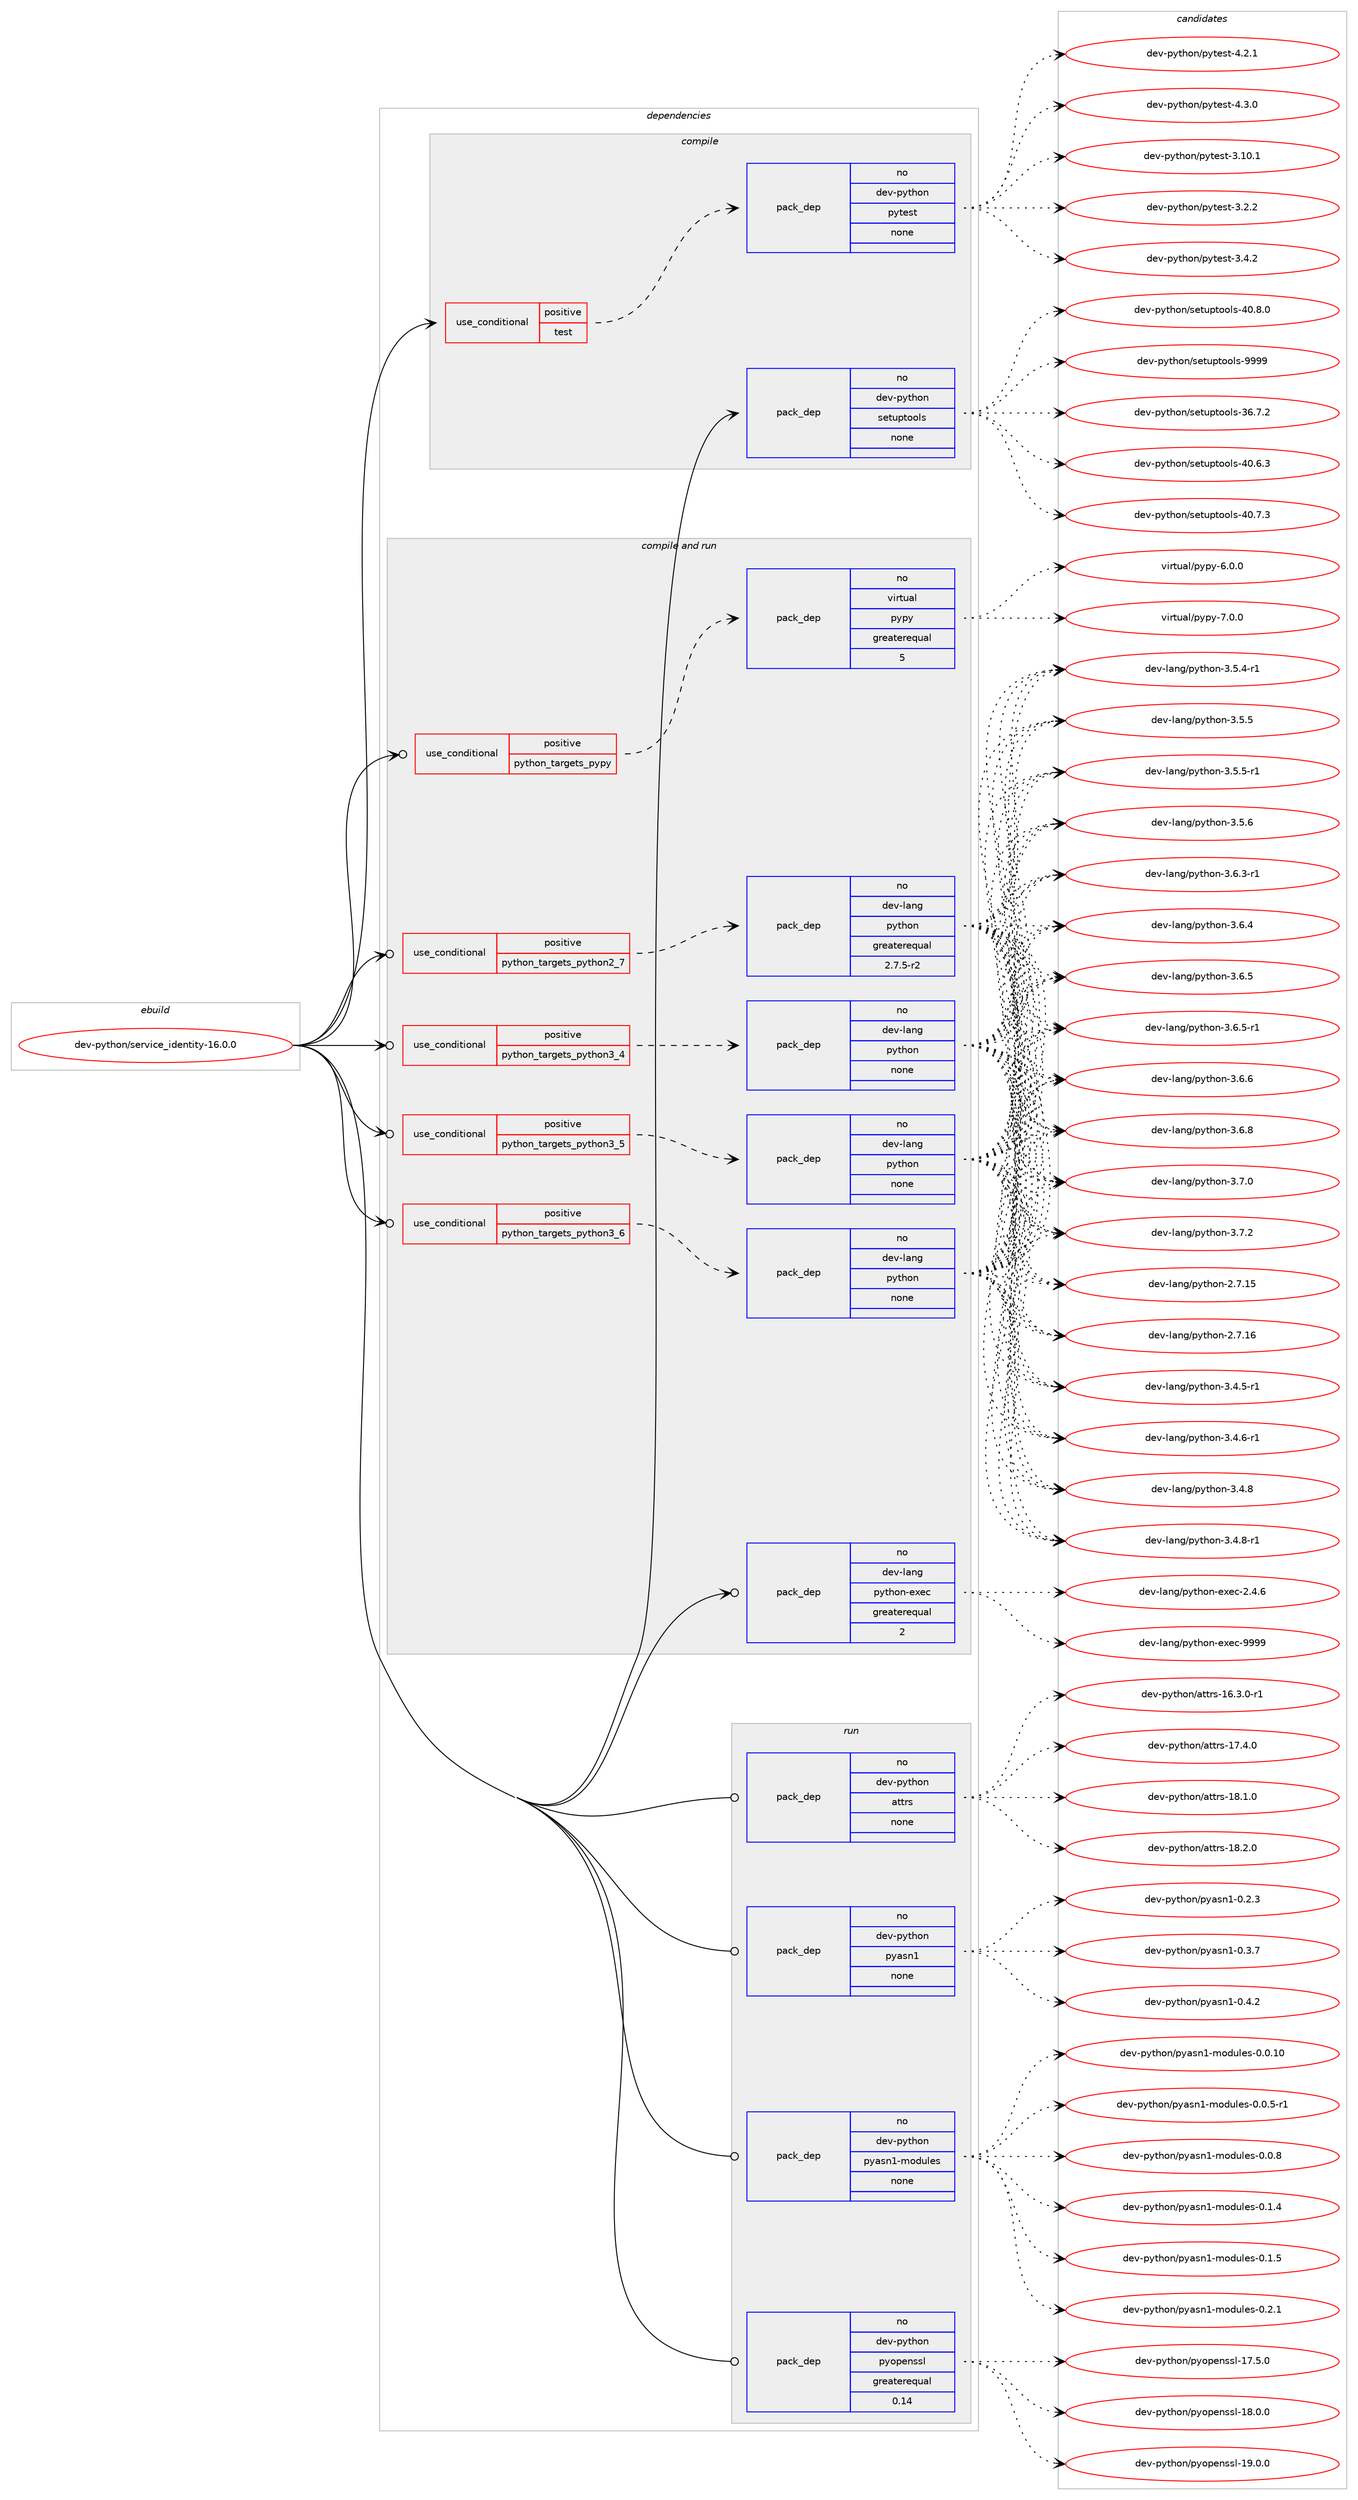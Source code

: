 digraph prolog {

# *************
# Graph options
# *************

newrank=true;
concentrate=true;
compound=true;
graph [rankdir=LR,fontname=Helvetica,fontsize=10,ranksep=1.5];#, ranksep=2.5, nodesep=0.2];
edge  [arrowhead=vee];
node  [fontname=Helvetica,fontsize=10];

# **********
# The ebuild
# **********

subgraph cluster_leftcol {
color=gray;
rank=same;
label=<<i>ebuild</i>>;
id [label="dev-python/service_identity-16.0.0", color=red, width=4, href="../dev-python/service_identity-16.0.0.svg"];
}

# ****************
# The dependencies
# ****************

subgraph cluster_midcol {
color=gray;
label=<<i>dependencies</i>>;
subgraph cluster_compile {
fillcolor="#eeeeee";
style=filled;
label=<<i>compile</i>>;
subgraph cond384396 {
dependency1440641 [label=<<TABLE BORDER="0" CELLBORDER="1" CELLSPACING="0" CELLPADDING="4"><TR><TD ROWSPAN="3" CELLPADDING="10">use_conditional</TD></TR><TR><TD>positive</TD></TR><TR><TD>test</TD></TR></TABLE>>, shape=none, color=red];
subgraph pack1032883 {
dependency1440642 [label=<<TABLE BORDER="0" CELLBORDER="1" CELLSPACING="0" CELLPADDING="4" WIDTH="220"><TR><TD ROWSPAN="6" CELLPADDING="30">pack_dep</TD></TR><TR><TD WIDTH="110">no</TD></TR><TR><TD>dev-python</TD></TR><TR><TD>pytest</TD></TR><TR><TD>none</TD></TR><TR><TD></TD></TR></TABLE>>, shape=none, color=blue];
}
dependency1440641:e -> dependency1440642:w [weight=20,style="dashed",arrowhead="vee"];
}
id:e -> dependency1440641:w [weight=20,style="solid",arrowhead="vee"];
subgraph pack1032884 {
dependency1440643 [label=<<TABLE BORDER="0" CELLBORDER="1" CELLSPACING="0" CELLPADDING="4" WIDTH="220"><TR><TD ROWSPAN="6" CELLPADDING="30">pack_dep</TD></TR><TR><TD WIDTH="110">no</TD></TR><TR><TD>dev-python</TD></TR><TR><TD>setuptools</TD></TR><TR><TD>none</TD></TR><TR><TD></TD></TR></TABLE>>, shape=none, color=blue];
}
id:e -> dependency1440643:w [weight=20,style="solid",arrowhead="vee"];
}
subgraph cluster_compileandrun {
fillcolor="#eeeeee";
style=filled;
label=<<i>compile and run</i>>;
subgraph cond384397 {
dependency1440644 [label=<<TABLE BORDER="0" CELLBORDER="1" CELLSPACING="0" CELLPADDING="4"><TR><TD ROWSPAN="3" CELLPADDING="10">use_conditional</TD></TR><TR><TD>positive</TD></TR><TR><TD>python_targets_pypy</TD></TR></TABLE>>, shape=none, color=red];
subgraph pack1032885 {
dependency1440645 [label=<<TABLE BORDER="0" CELLBORDER="1" CELLSPACING="0" CELLPADDING="4" WIDTH="220"><TR><TD ROWSPAN="6" CELLPADDING="30">pack_dep</TD></TR><TR><TD WIDTH="110">no</TD></TR><TR><TD>virtual</TD></TR><TR><TD>pypy</TD></TR><TR><TD>greaterequal</TD></TR><TR><TD>5</TD></TR></TABLE>>, shape=none, color=blue];
}
dependency1440644:e -> dependency1440645:w [weight=20,style="dashed",arrowhead="vee"];
}
id:e -> dependency1440644:w [weight=20,style="solid",arrowhead="odotvee"];
subgraph cond384398 {
dependency1440646 [label=<<TABLE BORDER="0" CELLBORDER="1" CELLSPACING="0" CELLPADDING="4"><TR><TD ROWSPAN="3" CELLPADDING="10">use_conditional</TD></TR><TR><TD>positive</TD></TR><TR><TD>python_targets_python2_7</TD></TR></TABLE>>, shape=none, color=red];
subgraph pack1032886 {
dependency1440647 [label=<<TABLE BORDER="0" CELLBORDER="1" CELLSPACING="0" CELLPADDING="4" WIDTH="220"><TR><TD ROWSPAN="6" CELLPADDING="30">pack_dep</TD></TR><TR><TD WIDTH="110">no</TD></TR><TR><TD>dev-lang</TD></TR><TR><TD>python</TD></TR><TR><TD>greaterequal</TD></TR><TR><TD>2.7.5-r2</TD></TR></TABLE>>, shape=none, color=blue];
}
dependency1440646:e -> dependency1440647:w [weight=20,style="dashed",arrowhead="vee"];
}
id:e -> dependency1440646:w [weight=20,style="solid",arrowhead="odotvee"];
subgraph cond384399 {
dependency1440648 [label=<<TABLE BORDER="0" CELLBORDER="1" CELLSPACING="0" CELLPADDING="4"><TR><TD ROWSPAN="3" CELLPADDING="10">use_conditional</TD></TR><TR><TD>positive</TD></TR><TR><TD>python_targets_python3_4</TD></TR></TABLE>>, shape=none, color=red];
subgraph pack1032887 {
dependency1440649 [label=<<TABLE BORDER="0" CELLBORDER="1" CELLSPACING="0" CELLPADDING="4" WIDTH="220"><TR><TD ROWSPAN="6" CELLPADDING="30">pack_dep</TD></TR><TR><TD WIDTH="110">no</TD></TR><TR><TD>dev-lang</TD></TR><TR><TD>python</TD></TR><TR><TD>none</TD></TR><TR><TD></TD></TR></TABLE>>, shape=none, color=blue];
}
dependency1440648:e -> dependency1440649:w [weight=20,style="dashed",arrowhead="vee"];
}
id:e -> dependency1440648:w [weight=20,style="solid",arrowhead="odotvee"];
subgraph cond384400 {
dependency1440650 [label=<<TABLE BORDER="0" CELLBORDER="1" CELLSPACING="0" CELLPADDING="4"><TR><TD ROWSPAN="3" CELLPADDING="10">use_conditional</TD></TR><TR><TD>positive</TD></TR><TR><TD>python_targets_python3_5</TD></TR></TABLE>>, shape=none, color=red];
subgraph pack1032888 {
dependency1440651 [label=<<TABLE BORDER="0" CELLBORDER="1" CELLSPACING="0" CELLPADDING="4" WIDTH="220"><TR><TD ROWSPAN="6" CELLPADDING="30">pack_dep</TD></TR><TR><TD WIDTH="110">no</TD></TR><TR><TD>dev-lang</TD></TR><TR><TD>python</TD></TR><TR><TD>none</TD></TR><TR><TD></TD></TR></TABLE>>, shape=none, color=blue];
}
dependency1440650:e -> dependency1440651:w [weight=20,style="dashed",arrowhead="vee"];
}
id:e -> dependency1440650:w [weight=20,style="solid",arrowhead="odotvee"];
subgraph cond384401 {
dependency1440652 [label=<<TABLE BORDER="0" CELLBORDER="1" CELLSPACING="0" CELLPADDING="4"><TR><TD ROWSPAN="3" CELLPADDING="10">use_conditional</TD></TR><TR><TD>positive</TD></TR><TR><TD>python_targets_python3_6</TD></TR></TABLE>>, shape=none, color=red];
subgraph pack1032889 {
dependency1440653 [label=<<TABLE BORDER="0" CELLBORDER="1" CELLSPACING="0" CELLPADDING="4" WIDTH="220"><TR><TD ROWSPAN="6" CELLPADDING="30">pack_dep</TD></TR><TR><TD WIDTH="110">no</TD></TR><TR><TD>dev-lang</TD></TR><TR><TD>python</TD></TR><TR><TD>none</TD></TR><TR><TD></TD></TR></TABLE>>, shape=none, color=blue];
}
dependency1440652:e -> dependency1440653:w [weight=20,style="dashed",arrowhead="vee"];
}
id:e -> dependency1440652:w [weight=20,style="solid",arrowhead="odotvee"];
subgraph pack1032890 {
dependency1440654 [label=<<TABLE BORDER="0" CELLBORDER="1" CELLSPACING="0" CELLPADDING="4" WIDTH="220"><TR><TD ROWSPAN="6" CELLPADDING="30">pack_dep</TD></TR><TR><TD WIDTH="110">no</TD></TR><TR><TD>dev-lang</TD></TR><TR><TD>python-exec</TD></TR><TR><TD>greaterequal</TD></TR><TR><TD>2</TD></TR></TABLE>>, shape=none, color=blue];
}
id:e -> dependency1440654:w [weight=20,style="solid",arrowhead="odotvee"];
}
subgraph cluster_run {
fillcolor="#eeeeee";
style=filled;
label=<<i>run</i>>;
subgraph pack1032891 {
dependency1440655 [label=<<TABLE BORDER="0" CELLBORDER="1" CELLSPACING="0" CELLPADDING="4" WIDTH="220"><TR><TD ROWSPAN="6" CELLPADDING="30">pack_dep</TD></TR><TR><TD WIDTH="110">no</TD></TR><TR><TD>dev-python</TD></TR><TR><TD>attrs</TD></TR><TR><TD>none</TD></TR><TR><TD></TD></TR></TABLE>>, shape=none, color=blue];
}
id:e -> dependency1440655:w [weight=20,style="solid",arrowhead="odot"];
subgraph pack1032892 {
dependency1440656 [label=<<TABLE BORDER="0" CELLBORDER="1" CELLSPACING="0" CELLPADDING="4" WIDTH="220"><TR><TD ROWSPAN="6" CELLPADDING="30">pack_dep</TD></TR><TR><TD WIDTH="110">no</TD></TR><TR><TD>dev-python</TD></TR><TR><TD>pyasn1</TD></TR><TR><TD>none</TD></TR><TR><TD></TD></TR></TABLE>>, shape=none, color=blue];
}
id:e -> dependency1440656:w [weight=20,style="solid",arrowhead="odot"];
subgraph pack1032893 {
dependency1440657 [label=<<TABLE BORDER="0" CELLBORDER="1" CELLSPACING="0" CELLPADDING="4" WIDTH="220"><TR><TD ROWSPAN="6" CELLPADDING="30">pack_dep</TD></TR><TR><TD WIDTH="110">no</TD></TR><TR><TD>dev-python</TD></TR><TR><TD>pyasn1-modules</TD></TR><TR><TD>none</TD></TR><TR><TD></TD></TR></TABLE>>, shape=none, color=blue];
}
id:e -> dependency1440657:w [weight=20,style="solid",arrowhead="odot"];
subgraph pack1032894 {
dependency1440658 [label=<<TABLE BORDER="0" CELLBORDER="1" CELLSPACING="0" CELLPADDING="4" WIDTH="220"><TR><TD ROWSPAN="6" CELLPADDING="30">pack_dep</TD></TR><TR><TD WIDTH="110">no</TD></TR><TR><TD>dev-python</TD></TR><TR><TD>pyopenssl</TD></TR><TR><TD>greaterequal</TD></TR><TR><TD>0.14</TD></TR></TABLE>>, shape=none, color=blue];
}
id:e -> dependency1440658:w [weight=20,style="solid",arrowhead="odot"];
}
}

# **************
# The candidates
# **************

subgraph cluster_choices {
rank=same;
color=gray;
label=<<i>candidates</i>>;

subgraph choice1032883 {
color=black;
nodesep=1;
choice100101118451121211161041111104711212111610111511645514649484649 [label="dev-python/pytest-3.10.1", color=red, width=4,href="../dev-python/pytest-3.10.1.svg"];
choice1001011184511212111610411111047112121116101115116455146504650 [label="dev-python/pytest-3.2.2", color=red, width=4,href="../dev-python/pytest-3.2.2.svg"];
choice1001011184511212111610411111047112121116101115116455146524650 [label="dev-python/pytest-3.4.2", color=red, width=4,href="../dev-python/pytest-3.4.2.svg"];
choice1001011184511212111610411111047112121116101115116455246504649 [label="dev-python/pytest-4.2.1", color=red, width=4,href="../dev-python/pytest-4.2.1.svg"];
choice1001011184511212111610411111047112121116101115116455246514648 [label="dev-python/pytest-4.3.0", color=red, width=4,href="../dev-python/pytest-4.3.0.svg"];
dependency1440642:e -> choice100101118451121211161041111104711212111610111511645514649484649:w [style=dotted,weight="100"];
dependency1440642:e -> choice1001011184511212111610411111047112121116101115116455146504650:w [style=dotted,weight="100"];
dependency1440642:e -> choice1001011184511212111610411111047112121116101115116455146524650:w [style=dotted,weight="100"];
dependency1440642:e -> choice1001011184511212111610411111047112121116101115116455246504649:w [style=dotted,weight="100"];
dependency1440642:e -> choice1001011184511212111610411111047112121116101115116455246514648:w [style=dotted,weight="100"];
}
subgraph choice1032884 {
color=black;
nodesep=1;
choice100101118451121211161041111104711510111611711211611111110811545515446554650 [label="dev-python/setuptools-36.7.2", color=red, width=4,href="../dev-python/setuptools-36.7.2.svg"];
choice100101118451121211161041111104711510111611711211611111110811545524846544651 [label="dev-python/setuptools-40.6.3", color=red, width=4,href="../dev-python/setuptools-40.6.3.svg"];
choice100101118451121211161041111104711510111611711211611111110811545524846554651 [label="dev-python/setuptools-40.7.3", color=red, width=4,href="../dev-python/setuptools-40.7.3.svg"];
choice100101118451121211161041111104711510111611711211611111110811545524846564648 [label="dev-python/setuptools-40.8.0", color=red, width=4,href="../dev-python/setuptools-40.8.0.svg"];
choice10010111845112121116104111110471151011161171121161111111081154557575757 [label="dev-python/setuptools-9999", color=red, width=4,href="../dev-python/setuptools-9999.svg"];
dependency1440643:e -> choice100101118451121211161041111104711510111611711211611111110811545515446554650:w [style=dotted,weight="100"];
dependency1440643:e -> choice100101118451121211161041111104711510111611711211611111110811545524846544651:w [style=dotted,weight="100"];
dependency1440643:e -> choice100101118451121211161041111104711510111611711211611111110811545524846554651:w [style=dotted,weight="100"];
dependency1440643:e -> choice100101118451121211161041111104711510111611711211611111110811545524846564648:w [style=dotted,weight="100"];
dependency1440643:e -> choice10010111845112121116104111110471151011161171121161111111081154557575757:w [style=dotted,weight="100"];
}
subgraph choice1032885 {
color=black;
nodesep=1;
choice1181051141161179710847112121112121455446484648 [label="virtual/pypy-6.0.0", color=red, width=4,href="../virtual/pypy-6.0.0.svg"];
choice1181051141161179710847112121112121455546484648 [label="virtual/pypy-7.0.0", color=red, width=4,href="../virtual/pypy-7.0.0.svg"];
dependency1440645:e -> choice1181051141161179710847112121112121455446484648:w [style=dotted,weight="100"];
dependency1440645:e -> choice1181051141161179710847112121112121455546484648:w [style=dotted,weight="100"];
}
subgraph choice1032886 {
color=black;
nodesep=1;
choice10010111845108971101034711212111610411111045504655464953 [label="dev-lang/python-2.7.15", color=red, width=4,href="../dev-lang/python-2.7.15.svg"];
choice10010111845108971101034711212111610411111045504655464954 [label="dev-lang/python-2.7.16", color=red, width=4,href="../dev-lang/python-2.7.16.svg"];
choice1001011184510897110103471121211161041111104551465246534511449 [label="dev-lang/python-3.4.5-r1", color=red, width=4,href="../dev-lang/python-3.4.5-r1.svg"];
choice1001011184510897110103471121211161041111104551465246544511449 [label="dev-lang/python-3.4.6-r1", color=red, width=4,href="../dev-lang/python-3.4.6-r1.svg"];
choice100101118451089711010347112121116104111110455146524656 [label="dev-lang/python-3.4.8", color=red, width=4,href="../dev-lang/python-3.4.8.svg"];
choice1001011184510897110103471121211161041111104551465246564511449 [label="dev-lang/python-3.4.8-r1", color=red, width=4,href="../dev-lang/python-3.4.8-r1.svg"];
choice1001011184510897110103471121211161041111104551465346524511449 [label="dev-lang/python-3.5.4-r1", color=red, width=4,href="../dev-lang/python-3.5.4-r1.svg"];
choice100101118451089711010347112121116104111110455146534653 [label="dev-lang/python-3.5.5", color=red, width=4,href="../dev-lang/python-3.5.5.svg"];
choice1001011184510897110103471121211161041111104551465346534511449 [label="dev-lang/python-3.5.5-r1", color=red, width=4,href="../dev-lang/python-3.5.5-r1.svg"];
choice100101118451089711010347112121116104111110455146534654 [label="dev-lang/python-3.5.6", color=red, width=4,href="../dev-lang/python-3.5.6.svg"];
choice1001011184510897110103471121211161041111104551465446514511449 [label="dev-lang/python-3.6.3-r1", color=red, width=4,href="../dev-lang/python-3.6.3-r1.svg"];
choice100101118451089711010347112121116104111110455146544652 [label="dev-lang/python-3.6.4", color=red, width=4,href="../dev-lang/python-3.6.4.svg"];
choice100101118451089711010347112121116104111110455146544653 [label="dev-lang/python-3.6.5", color=red, width=4,href="../dev-lang/python-3.6.5.svg"];
choice1001011184510897110103471121211161041111104551465446534511449 [label="dev-lang/python-3.6.5-r1", color=red, width=4,href="../dev-lang/python-3.6.5-r1.svg"];
choice100101118451089711010347112121116104111110455146544654 [label="dev-lang/python-3.6.6", color=red, width=4,href="../dev-lang/python-3.6.6.svg"];
choice100101118451089711010347112121116104111110455146544656 [label="dev-lang/python-3.6.8", color=red, width=4,href="../dev-lang/python-3.6.8.svg"];
choice100101118451089711010347112121116104111110455146554648 [label="dev-lang/python-3.7.0", color=red, width=4,href="../dev-lang/python-3.7.0.svg"];
choice100101118451089711010347112121116104111110455146554650 [label="dev-lang/python-3.7.2", color=red, width=4,href="../dev-lang/python-3.7.2.svg"];
dependency1440647:e -> choice10010111845108971101034711212111610411111045504655464953:w [style=dotted,weight="100"];
dependency1440647:e -> choice10010111845108971101034711212111610411111045504655464954:w [style=dotted,weight="100"];
dependency1440647:e -> choice1001011184510897110103471121211161041111104551465246534511449:w [style=dotted,weight="100"];
dependency1440647:e -> choice1001011184510897110103471121211161041111104551465246544511449:w [style=dotted,weight="100"];
dependency1440647:e -> choice100101118451089711010347112121116104111110455146524656:w [style=dotted,weight="100"];
dependency1440647:e -> choice1001011184510897110103471121211161041111104551465246564511449:w [style=dotted,weight="100"];
dependency1440647:e -> choice1001011184510897110103471121211161041111104551465346524511449:w [style=dotted,weight="100"];
dependency1440647:e -> choice100101118451089711010347112121116104111110455146534653:w [style=dotted,weight="100"];
dependency1440647:e -> choice1001011184510897110103471121211161041111104551465346534511449:w [style=dotted,weight="100"];
dependency1440647:e -> choice100101118451089711010347112121116104111110455146534654:w [style=dotted,weight="100"];
dependency1440647:e -> choice1001011184510897110103471121211161041111104551465446514511449:w [style=dotted,weight="100"];
dependency1440647:e -> choice100101118451089711010347112121116104111110455146544652:w [style=dotted,weight="100"];
dependency1440647:e -> choice100101118451089711010347112121116104111110455146544653:w [style=dotted,weight="100"];
dependency1440647:e -> choice1001011184510897110103471121211161041111104551465446534511449:w [style=dotted,weight="100"];
dependency1440647:e -> choice100101118451089711010347112121116104111110455146544654:w [style=dotted,weight="100"];
dependency1440647:e -> choice100101118451089711010347112121116104111110455146544656:w [style=dotted,weight="100"];
dependency1440647:e -> choice100101118451089711010347112121116104111110455146554648:w [style=dotted,weight="100"];
dependency1440647:e -> choice100101118451089711010347112121116104111110455146554650:w [style=dotted,weight="100"];
}
subgraph choice1032887 {
color=black;
nodesep=1;
choice10010111845108971101034711212111610411111045504655464953 [label="dev-lang/python-2.7.15", color=red, width=4,href="../dev-lang/python-2.7.15.svg"];
choice10010111845108971101034711212111610411111045504655464954 [label="dev-lang/python-2.7.16", color=red, width=4,href="../dev-lang/python-2.7.16.svg"];
choice1001011184510897110103471121211161041111104551465246534511449 [label="dev-lang/python-3.4.5-r1", color=red, width=4,href="../dev-lang/python-3.4.5-r1.svg"];
choice1001011184510897110103471121211161041111104551465246544511449 [label="dev-lang/python-3.4.6-r1", color=red, width=4,href="../dev-lang/python-3.4.6-r1.svg"];
choice100101118451089711010347112121116104111110455146524656 [label="dev-lang/python-3.4.8", color=red, width=4,href="../dev-lang/python-3.4.8.svg"];
choice1001011184510897110103471121211161041111104551465246564511449 [label="dev-lang/python-3.4.8-r1", color=red, width=4,href="../dev-lang/python-3.4.8-r1.svg"];
choice1001011184510897110103471121211161041111104551465346524511449 [label="dev-lang/python-3.5.4-r1", color=red, width=4,href="../dev-lang/python-3.5.4-r1.svg"];
choice100101118451089711010347112121116104111110455146534653 [label="dev-lang/python-3.5.5", color=red, width=4,href="../dev-lang/python-3.5.5.svg"];
choice1001011184510897110103471121211161041111104551465346534511449 [label="dev-lang/python-3.5.5-r1", color=red, width=4,href="../dev-lang/python-3.5.5-r1.svg"];
choice100101118451089711010347112121116104111110455146534654 [label="dev-lang/python-3.5.6", color=red, width=4,href="../dev-lang/python-3.5.6.svg"];
choice1001011184510897110103471121211161041111104551465446514511449 [label="dev-lang/python-3.6.3-r1", color=red, width=4,href="../dev-lang/python-3.6.3-r1.svg"];
choice100101118451089711010347112121116104111110455146544652 [label="dev-lang/python-3.6.4", color=red, width=4,href="../dev-lang/python-3.6.4.svg"];
choice100101118451089711010347112121116104111110455146544653 [label="dev-lang/python-3.6.5", color=red, width=4,href="../dev-lang/python-3.6.5.svg"];
choice1001011184510897110103471121211161041111104551465446534511449 [label="dev-lang/python-3.6.5-r1", color=red, width=4,href="../dev-lang/python-3.6.5-r1.svg"];
choice100101118451089711010347112121116104111110455146544654 [label="dev-lang/python-3.6.6", color=red, width=4,href="../dev-lang/python-3.6.6.svg"];
choice100101118451089711010347112121116104111110455146544656 [label="dev-lang/python-3.6.8", color=red, width=4,href="../dev-lang/python-3.6.8.svg"];
choice100101118451089711010347112121116104111110455146554648 [label="dev-lang/python-3.7.0", color=red, width=4,href="../dev-lang/python-3.7.0.svg"];
choice100101118451089711010347112121116104111110455146554650 [label="dev-lang/python-3.7.2", color=red, width=4,href="../dev-lang/python-3.7.2.svg"];
dependency1440649:e -> choice10010111845108971101034711212111610411111045504655464953:w [style=dotted,weight="100"];
dependency1440649:e -> choice10010111845108971101034711212111610411111045504655464954:w [style=dotted,weight="100"];
dependency1440649:e -> choice1001011184510897110103471121211161041111104551465246534511449:w [style=dotted,weight="100"];
dependency1440649:e -> choice1001011184510897110103471121211161041111104551465246544511449:w [style=dotted,weight="100"];
dependency1440649:e -> choice100101118451089711010347112121116104111110455146524656:w [style=dotted,weight="100"];
dependency1440649:e -> choice1001011184510897110103471121211161041111104551465246564511449:w [style=dotted,weight="100"];
dependency1440649:e -> choice1001011184510897110103471121211161041111104551465346524511449:w [style=dotted,weight="100"];
dependency1440649:e -> choice100101118451089711010347112121116104111110455146534653:w [style=dotted,weight="100"];
dependency1440649:e -> choice1001011184510897110103471121211161041111104551465346534511449:w [style=dotted,weight="100"];
dependency1440649:e -> choice100101118451089711010347112121116104111110455146534654:w [style=dotted,weight="100"];
dependency1440649:e -> choice1001011184510897110103471121211161041111104551465446514511449:w [style=dotted,weight="100"];
dependency1440649:e -> choice100101118451089711010347112121116104111110455146544652:w [style=dotted,weight="100"];
dependency1440649:e -> choice100101118451089711010347112121116104111110455146544653:w [style=dotted,weight="100"];
dependency1440649:e -> choice1001011184510897110103471121211161041111104551465446534511449:w [style=dotted,weight="100"];
dependency1440649:e -> choice100101118451089711010347112121116104111110455146544654:w [style=dotted,weight="100"];
dependency1440649:e -> choice100101118451089711010347112121116104111110455146544656:w [style=dotted,weight="100"];
dependency1440649:e -> choice100101118451089711010347112121116104111110455146554648:w [style=dotted,weight="100"];
dependency1440649:e -> choice100101118451089711010347112121116104111110455146554650:w [style=dotted,weight="100"];
}
subgraph choice1032888 {
color=black;
nodesep=1;
choice10010111845108971101034711212111610411111045504655464953 [label="dev-lang/python-2.7.15", color=red, width=4,href="../dev-lang/python-2.7.15.svg"];
choice10010111845108971101034711212111610411111045504655464954 [label="dev-lang/python-2.7.16", color=red, width=4,href="../dev-lang/python-2.7.16.svg"];
choice1001011184510897110103471121211161041111104551465246534511449 [label="dev-lang/python-3.4.5-r1", color=red, width=4,href="../dev-lang/python-3.4.5-r1.svg"];
choice1001011184510897110103471121211161041111104551465246544511449 [label="dev-lang/python-3.4.6-r1", color=red, width=4,href="../dev-lang/python-3.4.6-r1.svg"];
choice100101118451089711010347112121116104111110455146524656 [label="dev-lang/python-3.4.8", color=red, width=4,href="../dev-lang/python-3.4.8.svg"];
choice1001011184510897110103471121211161041111104551465246564511449 [label="dev-lang/python-3.4.8-r1", color=red, width=4,href="../dev-lang/python-3.4.8-r1.svg"];
choice1001011184510897110103471121211161041111104551465346524511449 [label="dev-lang/python-3.5.4-r1", color=red, width=4,href="../dev-lang/python-3.5.4-r1.svg"];
choice100101118451089711010347112121116104111110455146534653 [label="dev-lang/python-3.5.5", color=red, width=4,href="../dev-lang/python-3.5.5.svg"];
choice1001011184510897110103471121211161041111104551465346534511449 [label="dev-lang/python-3.5.5-r1", color=red, width=4,href="../dev-lang/python-3.5.5-r1.svg"];
choice100101118451089711010347112121116104111110455146534654 [label="dev-lang/python-3.5.6", color=red, width=4,href="../dev-lang/python-3.5.6.svg"];
choice1001011184510897110103471121211161041111104551465446514511449 [label="dev-lang/python-3.6.3-r1", color=red, width=4,href="../dev-lang/python-3.6.3-r1.svg"];
choice100101118451089711010347112121116104111110455146544652 [label="dev-lang/python-3.6.4", color=red, width=4,href="../dev-lang/python-3.6.4.svg"];
choice100101118451089711010347112121116104111110455146544653 [label="dev-lang/python-3.6.5", color=red, width=4,href="../dev-lang/python-3.6.5.svg"];
choice1001011184510897110103471121211161041111104551465446534511449 [label="dev-lang/python-3.6.5-r1", color=red, width=4,href="../dev-lang/python-3.6.5-r1.svg"];
choice100101118451089711010347112121116104111110455146544654 [label="dev-lang/python-3.6.6", color=red, width=4,href="../dev-lang/python-3.6.6.svg"];
choice100101118451089711010347112121116104111110455146544656 [label="dev-lang/python-3.6.8", color=red, width=4,href="../dev-lang/python-3.6.8.svg"];
choice100101118451089711010347112121116104111110455146554648 [label="dev-lang/python-3.7.0", color=red, width=4,href="../dev-lang/python-3.7.0.svg"];
choice100101118451089711010347112121116104111110455146554650 [label="dev-lang/python-3.7.2", color=red, width=4,href="../dev-lang/python-3.7.2.svg"];
dependency1440651:e -> choice10010111845108971101034711212111610411111045504655464953:w [style=dotted,weight="100"];
dependency1440651:e -> choice10010111845108971101034711212111610411111045504655464954:w [style=dotted,weight="100"];
dependency1440651:e -> choice1001011184510897110103471121211161041111104551465246534511449:w [style=dotted,weight="100"];
dependency1440651:e -> choice1001011184510897110103471121211161041111104551465246544511449:w [style=dotted,weight="100"];
dependency1440651:e -> choice100101118451089711010347112121116104111110455146524656:w [style=dotted,weight="100"];
dependency1440651:e -> choice1001011184510897110103471121211161041111104551465246564511449:w [style=dotted,weight="100"];
dependency1440651:e -> choice1001011184510897110103471121211161041111104551465346524511449:w [style=dotted,weight="100"];
dependency1440651:e -> choice100101118451089711010347112121116104111110455146534653:w [style=dotted,weight="100"];
dependency1440651:e -> choice1001011184510897110103471121211161041111104551465346534511449:w [style=dotted,weight="100"];
dependency1440651:e -> choice100101118451089711010347112121116104111110455146534654:w [style=dotted,weight="100"];
dependency1440651:e -> choice1001011184510897110103471121211161041111104551465446514511449:w [style=dotted,weight="100"];
dependency1440651:e -> choice100101118451089711010347112121116104111110455146544652:w [style=dotted,weight="100"];
dependency1440651:e -> choice100101118451089711010347112121116104111110455146544653:w [style=dotted,weight="100"];
dependency1440651:e -> choice1001011184510897110103471121211161041111104551465446534511449:w [style=dotted,weight="100"];
dependency1440651:e -> choice100101118451089711010347112121116104111110455146544654:w [style=dotted,weight="100"];
dependency1440651:e -> choice100101118451089711010347112121116104111110455146544656:w [style=dotted,weight="100"];
dependency1440651:e -> choice100101118451089711010347112121116104111110455146554648:w [style=dotted,weight="100"];
dependency1440651:e -> choice100101118451089711010347112121116104111110455146554650:w [style=dotted,weight="100"];
}
subgraph choice1032889 {
color=black;
nodesep=1;
choice10010111845108971101034711212111610411111045504655464953 [label="dev-lang/python-2.7.15", color=red, width=4,href="../dev-lang/python-2.7.15.svg"];
choice10010111845108971101034711212111610411111045504655464954 [label="dev-lang/python-2.7.16", color=red, width=4,href="../dev-lang/python-2.7.16.svg"];
choice1001011184510897110103471121211161041111104551465246534511449 [label="dev-lang/python-3.4.5-r1", color=red, width=4,href="../dev-lang/python-3.4.5-r1.svg"];
choice1001011184510897110103471121211161041111104551465246544511449 [label="dev-lang/python-3.4.6-r1", color=red, width=4,href="../dev-lang/python-3.4.6-r1.svg"];
choice100101118451089711010347112121116104111110455146524656 [label="dev-lang/python-3.4.8", color=red, width=4,href="../dev-lang/python-3.4.8.svg"];
choice1001011184510897110103471121211161041111104551465246564511449 [label="dev-lang/python-3.4.8-r1", color=red, width=4,href="../dev-lang/python-3.4.8-r1.svg"];
choice1001011184510897110103471121211161041111104551465346524511449 [label="dev-lang/python-3.5.4-r1", color=red, width=4,href="../dev-lang/python-3.5.4-r1.svg"];
choice100101118451089711010347112121116104111110455146534653 [label="dev-lang/python-3.5.5", color=red, width=4,href="../dev-lang/python-3.5.5.svg"];
choice1001011184510897110103471121211161041111104551465346534511449 [label="dev-lang/python-3.5.5-r1", color=red, width=4,href="../dev-lang/python-3.5.5-r1.svg"];
choice100101118451089711010347112121116104111110455146534654 [label="dev-lang/python-3.5.6", color=red, width=4,href="../dev-lang/python-3.5.6.svg"];
choice1001011184510897110103471121211161041111104551465446514511449 [label="dev-lang/python-3.6.3-r1", color=red, width=4,href="../dev-lang/python-3.6.3-r1.svg"];
choice100101118451089711010347112121116104111110455146544652 [label="dev-lang/python-3.6.4", color=red, width=4,href="../dev-lang/python-3.6.4.svg"];
choice100101118451089711010347112121116104111110455146544653 [label="dev-lang/python-3.6.5", color=red, width=4,href="../dev-lang/python-3.6.5.svg"];
choice1001011184510897110103471121211161041111104551465446534511449 [label="dev-lang/python-3.6.5-r1", color=red, width=4,href="../dev-lang/python-3.6.5-r1.svg"];
choice100101118451089711010347112121116104111110455146544654 [label="dev-lang/python-3.6.6", color=red, width=4,href="../dev-lang/python-3.6.6.svg"];
choice100101118451089711010347112121116104111110455146544656 [label="dev-lang/python-3.6.8", color=red, width=4,href="../dev-lang/python-3.6.8.svg"];
choice100101118451089711010347112121116104111110455146554648 [label="dev-lang/python-3.7.0", color=red, width=4,href="../dev-lang/python-3.7.0.svg"];
choice100101118451089711010347112121116104111110455146554650 [label="dev-lang/python-3.7.2", color=red, width=4,href="../dev-lang/python-3.7.2.svg"];
dependency1440653:e -> choice10010111845108971101034711212111610411111045504655464953:w [style=dotted,weight="100"];
dependency1440653:e -> choice10010111845108971101034711212111610411111045504655464954:w [style=dotted,weight="100"];
dependency1440653:e -> choice1001011184510897110103471121211161041111104551465246534511449:w [style=dotted,weight="100"];
dependency1440653:e -> choice1001011184510897110103471121211161041111104551465246544511449:w [style=dotted,weight="100"];
dependency1440653:e -> choice100101118451089711010347112121116104111110455146524656:w [style=dotted,weight="100"];
dependency1440653:e -> choice1001011184510897110103471121211161041111104551465246564511449:w [style=dotted,weight="100"];
dependency1440653:e -> choice1001011184510897110103471121211161041111104551465346524511449:w [style=dotted,weight="100"];
dependency1440653:e -> choice100101118451089711010347112121116104111110455146534653:w [style=dotted,weight="100"];
dependency1440653:e -> choice1001011184510897110103471121211161041111104551465346534511449:w [style=dotted,weight="100"];
dependency1440653:e -> choice100101118451089711010347112121116104111110455146534654:w [style=dotted,weight="100"];
dependency1440653:e -> choice1001011184510897110103471121211161041111104551465446514511449:w [style=dotted,weight="100"];
dependency1440653:e -> choice100101118451089711010347112121116104111110455146544652:w [style=dotted,weight="100"];
dependency1440653:e -> choice100101118451089711010347112121116104111110455146544653:w [style=dotted,weight="100"];
dependency1440653:e -> choice1001011184510897110103471121211161041111104551465446534511449:w [style=dotted,weight="100"];
dependency1440653:e -> choice100101118451089711010347112121116104111110455146544654:w [style=dotted,weight="100"];
dependency1440653:e -> choice100101118451089711010347112121116104111110455146544656:w [style=dotted,weight="100"];
dependency1440653:e -> choice100101118451089711010347112121116104111110455146554648:w [style=dotted,weight="100"];
dependency1440653:e -> choice100101118451089711010347112121116104111110455146554650:w [style=dotted,weight="100"];
}
subgraph choice1032890 {
color=black;
nodesep=1;
choice1001011184510897110103471121211161041111104510112010199455046524654 [label="dev-lang/python-exec-2.4.6", color=red, width=4,href="../dev-lang/python-exec-2.4.6.svg"];
choice10010111845108971101034711212111610411111045101120101994557575757 [label="dev-lang/python-exec-9999", color=red, width=4,href="../dev-lang/python-exec-9999.svg"];
dependency1440654:e -> choice1001011184510897110103471121211161041111104510112010199455046524654:w [style=dotted,weight="100"];
dependency1440654:e -> choice10010111845108971101034711212111610411111045101120101994557575757:w [style=dotted,weight="100"];
}
subgraph choice1032891 {
color=black;
nodesep=1;
choice100101118451121211161041111104797116116114115454954465146484511449 [label="dev-python/attrs-16.3.0-r1", color=red, width=4,href="../dev-python/attrs-16.3.0-r1.svg"];
choice10010111845112121116104111110479711611611411545495546524648 [label="dev-python/attrs-17.4.0", color=red, width=4,href="../dev-python/attrs-17.4.0.svg"];
choice10010111845112121116104111110479711611611411545495646494648 [label="dev-python/attrs-18.1.0", color=red, width=4,href="../dev-python/attrs-18.1.0.svg"];
choice10010111845112121116104111110479711611611411545495646504648 [label="dev-python/attrs-18.2.0", color=red, width=4,href="../dev-python/attrs-18.2.0.svg"];
dependency1440655:e -> choice100101118451121211161041111104797116116114115454954465146484511449:w [style=dotted,weight="100"];
dependency1440655:e -> choice10010111845112121116104111110479711611611411545495546524648:w [style=dotted,weight="100"];
dependency1440655:e -> choice10010111845112121116104111110479711611611411545495646494648:w [style=dotted,weight="100"];
dependency1440655:e -> choice10010111845112121116104111110479711611611411545495646504648:w [style=dotted,weight="100"];
}
subgraph choice1032892 {
color=black;
nodesep=1;
choice10010111845112121116104111110471121219711511049454846504651 [label="dev-python/pyasn1-0.2.3", color=red, width=4,href="../dev-python/pyasn1-0.2.3.svg"];
choice10010111845112121116104111110471121219711511049454846514655 [label="dev-python/pyasn1-0.3.7", color=red, width=4,href="../dev-python/pyasn1-0.3.7.svg"];
choice10010111845112121116104111110471121219711511049454846524650 [label="dev-python/pyasn1-0.4.2", color=red, width=4,href="../dev-python/pyasn1-0.4.2.svg"];
dependency1440656:e -> choice10010111845112121116104111110471121219711511049454846504651:w [style=dotted,weight="100"];
dependency1440656:e -> choice10010111845112121116104111110471121219711511049454846514655:w [style=dotted,weight="100"];
dependency1440656:e -> choice10010111845112121116104111110471121219711511049454846524650:w [style=dotted,weight="100"];
}
subgraph choice1032893 {
color=black;
nodesep=1;
choice100101118451121211161041111104711212197115110494510911110011710810111545484648464948 [label="dev-python/pyasn1-modules-0.0.10", color=red, width=4,href="../dev-python/pyasn1-modules-0.0.10.svg"];
choice10010111845112121116104111110471121219711511049451091111001171081011154548464846534511449 [label="dev-python/pyasn1-modules-0.0.5-r1", color=red, width=4,href="../dev-python/pyasn1-modules-0.0.5-r1.svg"];
choice1001011184511212111610411111047112121971151104945109111100117108101115454846484656 [label="dev-python/pyasn1-modules-0.0.8", color=red, width=4,href="../dev-python/pyasn1-modules-0.0.8.svg"];
choice1001011184511212111610411111047112121971151104945109111100117108101115454846494652 [label="dev-python/pyasn1-modules-0.1.4", color=red, width=4,href="../dev-python/pyasn1-modules-0.1.4.svg"];
choice1001011184511212111610411111047112121971151104945109111100117108101115454846494653 [label="dev-python/pyasn1-modules-0.1.5", color=red, width=4,href="../dev-python/pyasn1-modules-0.1.5.svg"];
choice1001011184511212111610411111047112121971151104945109111100117108101115454846504649 [label="dev-python/pyasn1-modules-0.2.1", color=red, width=4,href="../dev-python/pyasn1-modules-0.2.1.svg"];
dependency1440657:e -> choice100101118451121211161041111104711212197115110494510911110011710810111545484648464948:w [style=dotted,weight="100"];
dependency1440657:e -> choice10010111845112121116104111110471121219711511049451091111001171081011154548464846534511449:w [style=dotted,weight="100"];
dependency1440657:e -> choice1001011184511212111610411111047112121971151104945109111100117108101115454846484656:w [style=dotted,weight="100"];
dependency1440657:e -> choice1001011184511212111610411111047112121971151104945109111100117108101115454846494652:w [style=dotted,weight="100"];
dependency1440657:e -> choice1001011184511212111610411111047112121971151104945109111100117108101115454846494653:w [style=dotted,weight="100"];
dependency1440657:e -> choice1001011184511212111610411111047112121971151104945109111100117108101115454846504649:w [style=dotted,weight="100"];
}
subgraph choice1032894 {
color=black;
nodesep=1;
choice100101118451121211161041111104711212111111210111011511510845495546534648 [label="dev-python/pyopenssl-17.5.0", color=red, width=4,href="../dev-python/pyopenssl-17.5.0.svg"];
choice100101118451121211161041111104711212111111210111011511510845495646484648 [label="dev-python/pyopenssl-18.0.0", color=red, width=4,href="../dev-python/pyopenssl-18.0.0.svg"];
choice100101118451121211161041111104711212111111210111011511510845495746484648 [label="dev-python/pyopenssl-19.0.0", color=red, width=4,href="../dev-python/pyopenssl-19.0.0.svg"];
dependency1440658:e -> choice100101118451121211161041111104711212111111210111011511510845495546534648:w [style=dotted,weight="100"];
dependency1440658:e -> choice100101118451121211161041111104711212111111210111011511510845495646484648:w [style=dotted,weight="100"];
dependency1440658:e -> choice100101118451121211161041111104711212111111210111011511510845495746484648:w [style=dotted,weight="100"];
}
}

}
